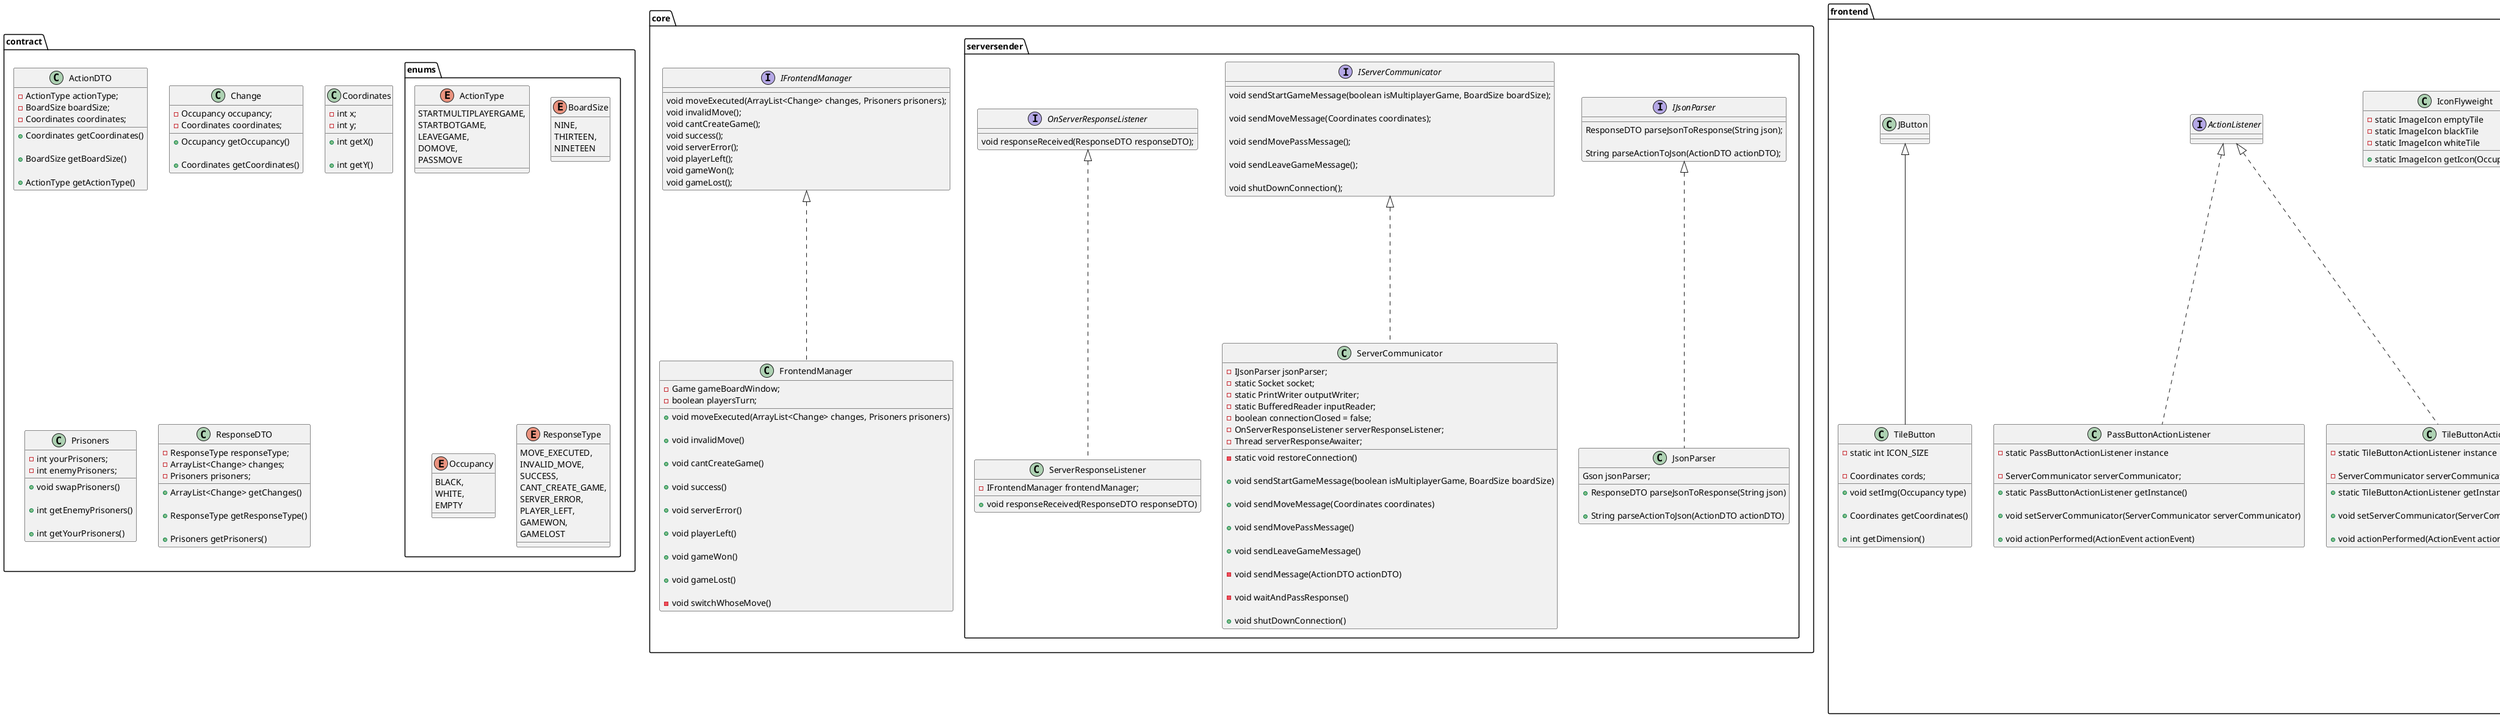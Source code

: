 @startuml

package contract {

    package enums {

        enum ActionType {
            STARTMULTIPLAYERGAME,
            STARTBOTGAME,
            LEAVEGAME,
            DOMOVE,
            PASSMOVE
        }

        enum BoardSize {
            NINE,
            THIRTEEN,
            NINETEEN
        }

        enum Occupancy {
            BLACK,
            WHITE,
            EMPTY
        }

        enum ResponseType {

            MOVE_EXECUTED,
            INVALID_MOVE,
            SUCCESS,
            CANT_CREATE_GAME,
            SERVER_ERROR,
            PLAYER_LEFT,
            GAMEWON,
            GAMELOST
        }
    }

    class ActionDTO {

        - ActionType actionType;
        - BoardSize boardSize;
        - Coordinates coordinates;

        + Coordinates getCoordinates()

        + BoardSize getBoardSize()

        + ActionType getActionType()
    }

    class Change {
        - Occupancy occupancy;
        - Coordinates coordinates;

        + Occupancy getOccupancy()

        + Coordinates getCoordinates()
    }

    class Coordinates {
        - int x;
        - int y;

        + int getX()

        + int getY()
    }

    class Prisoners {

        - int yourPrisoners;
        - int enemyPrisoners;

        + void swapPrisoners()

        + int getEnemyPrisoners()

        + int getYourPrisoners()
    }

    class ResponseDTO {
        - ResponseType responseType;
        - ArrayList<Change> changes;
        - Prisoners prisoners;

        + ArrayList<Change> getChanges()

        + ResponseType getResponseType()

        + Prisoners getPrisoners()
    }
}

package core {

    package serversender {

        interface IJsonParser {
            ResponseDTO parseJsonToResponse(String json);

            String parseActionToJson(ActionDTO actionDTO);
        }

        interface IServerCommunicator {

            void sendStartGameMessage(boolean isMultiplayerGame, BoardSize boardSize);

            void sendMoveMessage(Coordinates coordinates);

            void sendMovePassMessage();

            void sendLeaveGameMessage();

            void shutDownConnection();
        }

        class JsonParser implements IJsonParser {

            Gson jsonParser;

            + ResponseDTO parseJsonToResponse(String json)

            + String parseActionToJson(ActionDTO actionDTO)
        }

        interface OnServerResponseListener {

            void responseReceived(ResponseDTO responseDTO);
        }

        class ServerCommunicator implements IServerCommunicator {

            - IJsonParser jsonParser;
            - static Socket socket;
            - static PrintWriter outputWriter;
            - static BufferedReader inputReader;
            - boolean connectionClosed = false;
            - OnServerResponseListener serverResponseListener;
            - Thread serverResponseAwaiter;

            - static void restoreConnection()

            + void sendStartGameMessage(boolean isMultiplayerGame, BoardSize boardSize)

            + void sendMoveMessage(Coordinates coordinates)

            + void sendMovePassMessage()

            + void sendLeaveGameMessage()

            - void sendMessage(ActionDTO actionDTO)

            - void waitAndPassResponse()

            + void shutDownConnection()
        }

        class ServerResponseListener implements OnServerResponseListener {

            - IFrontendManager frontendManager;

            + void responseReceived(ResponseDTO responseDTO)
        }
    }

    interface IFrontendManager {

        void moveExecuted(ArrayList<Change> changes, Prisoners prisoners);
        void invalidMove();
        void cantCreateGame();
        void success();
        void serverError();
        void playerLeft();
        void gameWon();
        void gameLost();
    }

    class FrontendManager implements IFrontendManager {

        - Game gameBoardWindow;
        - boolean playersTurn;

        + void moveExecuted(ArrayList<Change> changes, Prisoners prisoners)

        + void invalidMove()

        + void cantCreateGame()

        + void success()

        + void serverError()

        + void playerLeft()

        + void gameWon()

        + void gameLost()

        - void switchWhoseMove()
    }
}

package frontend {

    class BoardPanel extends JPanel {

        - TileButton[][] tiles;

        + int getDimension()

        + void enforceChanges(ArrayList<Change> changes)
    }

    interface Game {

        void clearServerResponse();
        void setOpponentsCaptives(int nOfCaptives);
        void setPlayersCaptives(int nOfCaptives);
        void signalPlayersMove();
        void signalOpponentsMove();
        void signalInvalidMove();
        void signalOpponentsLeave();
        void signalWin();
        void signalLose();
        void openNewGameCreation();
        void closeGame();
        void exitApp();
        void signalFailedToCreateGame();
        void signalServerFailed();
        void enforceChanges(ArrayList<Change> changes);
    }

    class GameBoardWindow extends JFrame implements Game {

        - JLabel serverResponseLabel;
        - JLabel whoseMoveLabel;
        - JLabel opponentsCaptivesLabel;
        - JLabel playersCaptivesLabel;

        - BoardPanel boardPanel;

        + void clearServerResponse()

        + void setOpponentsCaptives(int nOfCaptives)

        + void setPlayersCaptives(int nOfCaptives)

        + void signalPlayersMove()

        + void signalOpponentsMove()

        + void signalInvalidMove()

        + void signalOpponentsLeave()

        + void signalWin()

        + void signalLose()

        + void openNewGameCreation()

        + void closeGame()

        + void exitApp()

        + void signalFailedToCreateGame()

        + void signalServerFailed()

        + void enforceChanges(ArrayList<Change> changes)
    }

    class GameSettingsWindow extends JFrame {

    }

    class IconFlyweight {

        - static ImageIcon emptyTile
        - static ImageIcon blackTile
        - static ImageIcon whiteTile

        + static ImageIcon getIcon(Occupancy type)
    }

    class PassButtonActionListener implements ActionListener {

        - static PassButtonActionListener instance

        - ServerCommunicator serverCommunicator;

        + static PassButtonActionListener getInstance()

        + void setServerCommunicator(ServerCommunicator serverCommunicator)

        + void actionPerformed(ActionEvent actionEvent)
    }

    class TileButtonActionListener implements ActionListener {

        - static TileButtonActionListener instance

        - ServerCommunicator serverCommunicator;

        + static TileButtonActionListener getInstance()

        + void setServerCommunicator(ServerCommunicator serverCommunicator)

        + void actionPerformed(ActionEvent actionEvent)
    }

    class TileButton extends JButton {

        - static int ICON_SIZE

        - Coordinates cords;

        + void setImg(Occupancy type)

        + Coordinates getCoordinates()

        + int getDimension()
    }
}

@enduml